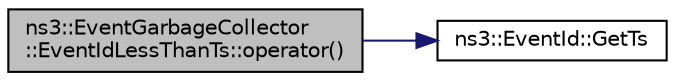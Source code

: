 digraph "ns3::EventGarbageCollector::EventIdLessThanTs::operator()"
{
  edge [fontname="Helvetica",fontsize="10",labelfontname="Helvetica",labelfontsize="10"];
  node [fontname="Helvetica",fontsize="10",shape=record];
  rankdir="LR";
  Node1 [label="ns3::EventGarbageCollector\l::EventIdLessThanTs::operator()",height=0.2,width=0.4,color="black", fillcolor="grey75", style="filled", fontcolor="black"];
  Node1 -> Node2 [color="midnightblue",fontsize="10",style="solid"];
  Node2 [label="ns3::EventId::GetTs",height=0.2,width=0.4,color="black", fillcolor="white", style="filled",URL="$d1/df8/classns3_1_1EventId.html#abddbccdcb927ded5fe6e037c89512948"];
}
